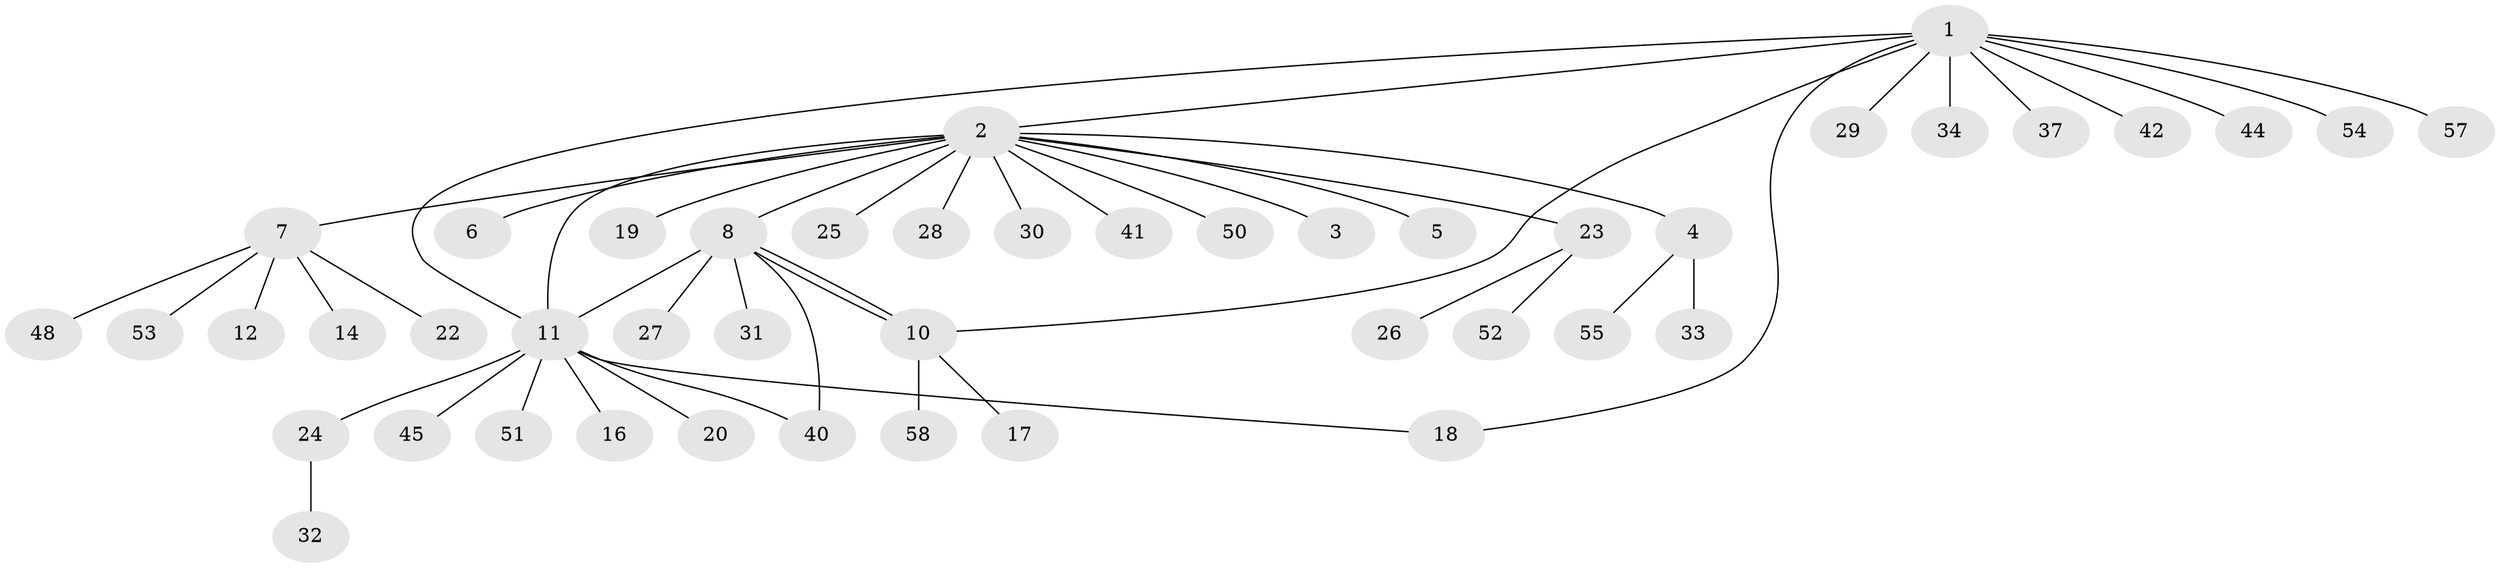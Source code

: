 // original degree distribution, {11: 0.017241379310344827, 14: 0.017241379310344827, 2: 0.10344827586206896, 4: 0.034482758620689655, 1: 0.7068965517241379, 7: 0.034482758620689655, 5: 0.017241379310344827, 6: 0.017241379310344827, 13: 0.017241379310344827, 3: 0.034482758620689655}
// Generated by graph-tools (version 1.1) at 2025/41/03/06/25 10:41:49]
// undirected, 45 vertices, 50 edges
graph export_dot {
graph [start="1"]
  node [color=gray90,style=filled];
  1 [super="+36"];
  2 [super="+9"];
  3 [super="+43"];
  4 [super="+46"];
  5;
  6;
  7 [super="+49"];
  8 [super="+15"];
  10 [super="+47"];
  11 [super="+13"];
  12;
  14;
  16;
  17;
  18 [super="+35"];
  19 [super="+21"];
  20;
  22;
  23 [super="+38"];
  24 [super="+39"];
  25;
  26;
  27;
  28;
  29;
  30;
  31;
  32;
  33;
  34;
  37;
  40;
  41;
  42;
  44;
  45;
  48;
  50 [super="+56"];
  51;
  52;
  53;
  54;
  55;
  57;
  58;
  1 -- 2;
  1 -- 10;
  1 -- 11;
  1 -- 18;
  1 -- 29;
  1 -- 34;
  1 -- 37;
  1 -- 44;
  1 -- 54;
  1 -- 57;
  1 -- 42;
  2 -- 3;
  2 -- 4;
  2 -- 5;
  2 -- 6;
  2 -- 7;
  2 -- 8;
  2 -- 11 [weight=2];
  2 -- 23;
  2 -- 25;
  2 -- 28;
  2 -- 41;
  2 -- 50;
  2 -- 19;
  2 -- 30;
  4 -- 33;
  4 -- 55;
  7 -- 12;
  7 -- 14;
  7 -- 22;
  7 -- 48;
  7 -- 53;
  8 -- 10;
  8 -- 10;
  8 -- 11;
  8 -- 27;
  8 -- 40;
  8 -- 31;
  10 -- 17;
  10 -- 58;
  11 -- 16;
  11 -- 18;
  11 -- 20;
  11 -- 24;
  11 -- 40;
  11 -- 45;
  11 -- 51;
  23 -- 26;
  23 -- 52;
  24 -- 32;
}
